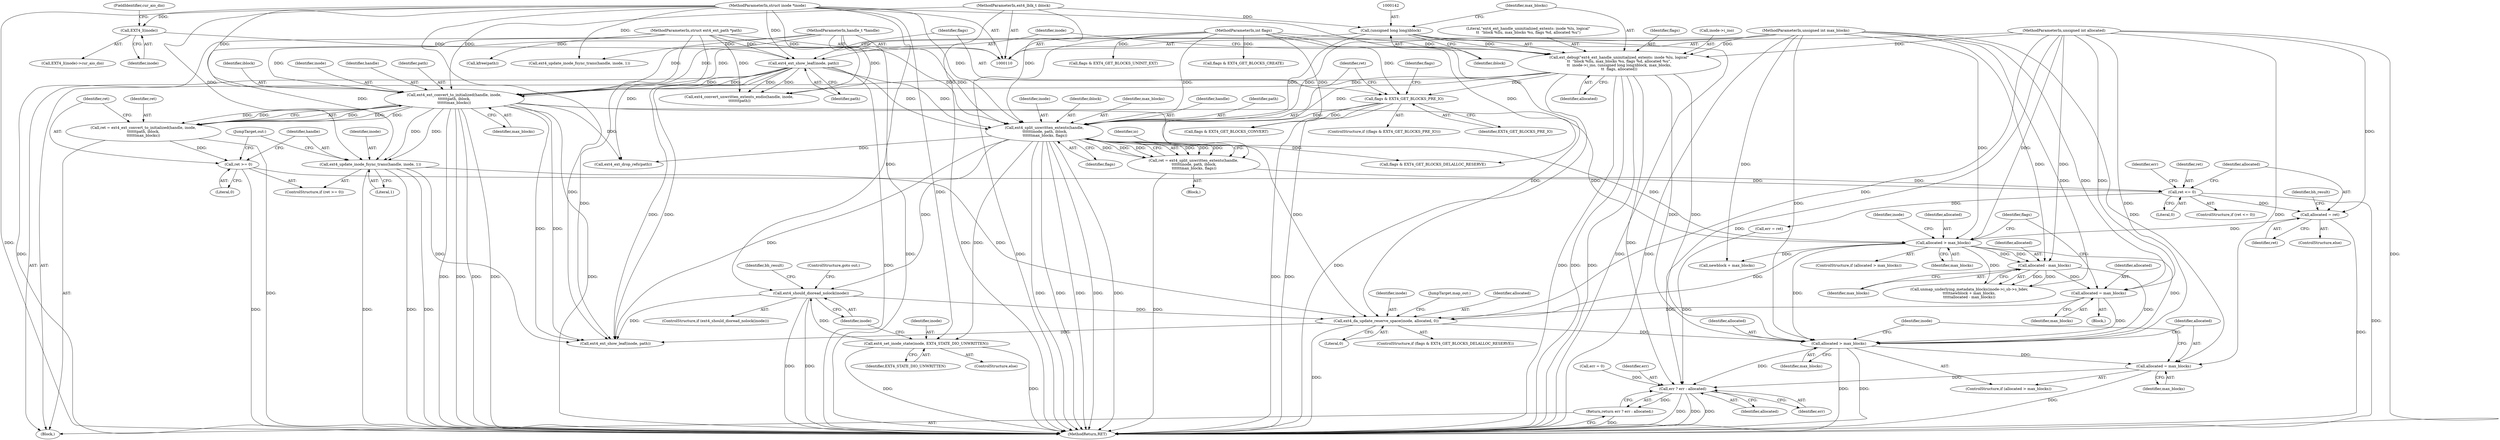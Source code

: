 digraph "0_linux_744692dc059845b2a3022119871846e74d4f6e11_0@API" {
"1000284" [label="(Call,allocated = max_blocks)"];
"1000281" [label="(Call,allocated > max_blocks)"];
"1000272" [label="(Call,ext4_da_update_reserve_space(inode, allocated, 0))"];
"1000176" [label="(Call,ext4_should_dioread_nolock(inode))"];
"1000157" [label="(Call,ext4_split_unwritten_extents(handle,\n \t\t\t\t\t\tinode, path, iblock,\n \t\t\t\t\t\tmax_blocks, flags))"];
"1000111" [label="(MethodParameterIn,handle_t *handle)"];
"1000147" [label="(Call,ext4_ext_show_leaf(inode, path))"];
"1000133" [label="(Call,EXT4_I(inode))"];
"1000112" [label="(MethodParameterIn,struct inode *inode)"];
"1000115" [label="(MethodParameterIn,struct ext4_ext_path *path)"];
"1000141" [label="(Call,(unsigned long long)iblock)"];
"1000113" [label="(MethodParameterIn,ext4_lblk_t iblock)"];
"1000136" [label="(Call,ext_debug(\"ext4_ext_handle_uninitialized_extents: inode %lu, logical\"\n\t\t  \"block %llu, max_blocks %u, flags %d, allocated %u\",\n\t\t  inode->i_ino, (unsigned long long)iblock, max_blocks,\n\t\t  flags, allocated))"];
"1000114" [label="(MethodParameterIn,unsigned int max_blocks)"];
"1000116" [label="(MethodParameterIn,int flags)"];
"1000117" [label="(MethodParameterIn,unsigned int allocated)"];
"1000151" [label="(Call,flags & EXT4_GET_BLOCKS_PRE_IO)"];
"1000172" [label="(Call,ext4_set_inode_state(inode, EXT4_STATE_DIO_UNWRITTEN))"];
"1000228" [label="(Call,ext4_update_inode_fsync_trans(handle, inode, 1))"];
"1000218" [label="(Call,ext4_ext_convert_to_initialized(handle, inode,\n\t\t\t\t\t\tpath, iblock,\n\t\t\t\t\t\tmax_blocks))"];
"1000265" [label="(Call,allocated = max_blocks)"];
"1000262" [label="(Call,allocated - max_blocks)"];
"1000249" [label="(Call,allocated > max_blocks)"];
"1000243" [label="(Call,allocated = ret)"];
"1000234" [label="(Call,ret <= 0)"];
"1000225" [label="(Call,ret >= 0)"];
"1000216" [label="(Call,ret = ext4_ext_convert_to_initialized(handle, inode,\n\t\t\t\t\t\tpath, iblock,\n\t\t\t\t\t\tmax_blocks))"];
"1000155" [label="(Call,ret = ext4_split_unwritten_extents(handle,\n \t\t\t\t\t\tinode, path, iblock,\n \t\t\t\t\t\tmax_blocks, flags))"];
"1000313" [label="(Call,err ? err : allocated)"];
"1000312" [label="(Return,return err ? err : allocated;)"];
"1000160" [label="(Identifier,path)"];
"1000173" [label="(Identifier,inode)"];
"1000222" [label="(Identifier,iblock)"];
"1000310" [label="(Call,kfree(path))"];
"1000133" [label="(Call,EXT4_I(inode))"];
"1000273" [label="(Identifier,inode)"];
"1000216" [label="(Call,ret = ext4_ext_convert_to_initialized(handle, inode,\n\t\t\t\t\t\tpath, iblock,\n\t\t\t\t\t\tmax_blocks))"];
"1000174" [label="(Identifier,EXT4_STATE_DIO_UNWRITTEN)"];
"1000242" [label="(ControlStructure,else)"];
"1000132" [label="(Call,EXT4_I(inode)->cur_aio_dio)"];
"1000269" [label="(Call,flags & EXT4_GET_BLOCKS_DELALLOC_RESERVE)"];
"1000315" [label="(Identifier,err)"];
"1000316" [label="(Identifier,allocated)"];
"1000287" [label="(Call,ext4_ext_show_leaf(inode, path))"];
"1000149" [label="(Identifier,path)"];
"1000226" [label="(Identifier,ret)"];
"1000225" [label="(Call,ret >= 0)"];
"1000220" [label="(Identifier,inode)"];
"1000223" [label="(Identifier,max_blocks)"];
"1000120" [label="(Block,)"];
"1000238" [label="(Call,err = ret)"];
"1000280" [label="(ControlStructure,if (allocated > max_blocks))"];
"1000267" [label="(Identifier,max_blocks)"];
"1000266" [label="(Identifier,allocated)"];
"1000159" [label="(Identifier,inode)"];
"1000208" [label="(Call,flags & EXT4_GET_BLOCKS_CREATE)"];
"1000231" [label="(Literal,1)"];
"1000270" [label="(Identifier,flags)"];
"1000116" [label="(MethodParameterIn,int flags)"];
"1000236" [label="(Literal,0)"];
"1000253" [label="(Call,unmap_underlying_metadata_blocks(inode->i_sb->s_bdev,\n\t\t\t\t\tnewblock + max_blocks,\n\t\t\t\t\tallocated - max_blocks))"];
"1000272" [label="(Call,ext4_da_update_reserve_space(inode, allocated, 0))"];
"1000251" [label="(Identifier,max_blocks)"];
"1000314" [label="(Identifier,err)"];
"1000126" [label="(Call,err = 0)"];
"1000152" [label="(Identifier,flags)"];
"1000154" [label="(Block,)"];
"1000268" [label="(ControlStructure,if (flags & EXT4_GET_BLOCKS_DELALLOC_RESERVE))"];
"1000264" [label="(Identifier,max_blocks)"];
"1000111" [label="(MethodParameterIn,handle_t *handle)"];
"1000262" [label="(Call,allocated - max_blocks)"];
"1000217" [label="(Identifier,ret)"];
"1000148" [label="(Identifier,inode)"];
"1000235" [label="(Identifier,ret)"];
"1000256" [label="(Identifier,inode)"];
"1000286" [label="(Identifier,max_blocks)"];
"1000283" [label="(Identifier,max_blocks)"];
"1000188" [label="(Call,ext4_convert_unwritten_extents_endio(handle, inode,\n \t\t\t\t\t\t\tpath))"];
"1000156" [label="(Identifier,ret)"];
"1000284" [label="(Call,allocated = max_blocks)"];
"1000134" [label="(Identifier,inode)"];
"1000145" [label="(Identifier,flags)"];
"1000285" [label="(Identifier,allocated)"];
"1000250" [label="(Identifier,allocated)"];
"1000161" [label="(Identifier,iblock)"];
"1000249" [label="(Call,allocated > max_blocks)"];
"1000141" [label="(Call,(unsigned long long)iblock)"];
"1000239" [label="(Identifier,err)"];
"1000313" [label="(Call,err ? err : allocated)"];
"1000281" [label="(Call,allocated > max_blocks)"];
"1000230" [label="(Identifier,inode)"];
"1000218" [label="(Call,ext4_ext_convert_to_initialized(handle, inode,\n\t\t\t\t\t\tpath, iblock,\n\t\t\t\t\t\tmax_blocks))"];
"1000221" [label="(Identifier,path)"];
"1000276" [label="(JumpTarget,map_out:)"];
"1000136" [label="(Call,ext_debug(\"ext4_ext_handle_uninitialized_extents: inode %lu, logical\"\n\t\t  \"block %llu, max_blocks %u, flags %d, allocated %u\",\n\t\t  inode->i_ino, (unsigned long long)iblock, max_blocks,\n\t\t  flags, allocated))"];
"1000151" [label="(Call,flags & EXT4_GET_BLOCKS_PRE_IO)"];
"1000229" [label="(Identifier,handle)"];
"1000177" [label="(Identifier,inode)"];
"1000244" [label="(Identifier,allocated)"];
"1000153" [label="(Identifier,EXT4_GET_BLOCKS_PRE_IO)"];
"1000233" [label="(ControlStructure,if (ret <= 0))"];
"1000219" [label="(Identifier,handle)"];
"1000274" [label="(Identifier,allocated)"];
"1000232" [label="(JumpTarget,out:)"];
"1000162" [label="(Identifier,max_blocks)"];
"1000202" [label="(Call,flags & EXT4_GET_BLOCKS_UNINIT_EXT)"];
"1000265" [label="(Call,allocated = max_blocks)"];
"1000275" [label="(Literal,0)"];
"1000150" [label="(ControlStructure,if ((flags & EXT4_GET_BLOCKS_PRE_IO)))"];
"1000143" [label="(Identifier,iblock)"];
"1000245" [label="(Identifier,ret)"];
"1000308" [label="(Call,ext4_ext_drop_refs(path))"];
"1000224" [label="(ControlStructure,if (ret >= 0))"];
"1000172" [label="(Call,ext4_set_inode_state(inode, EXT4_STATE_DIO_UNWRITTEN))"];
"1000144" [label="(Identifier,max_blocks)"];
"1000317" [label="(MethodReturn,RET)"];
"1000182" [label="(Call,flags & EXT4_GET_BLOCKS_CONVERT)"];
"1000114" [label="(MethodParameterIn,unsigned int max_blocks)"];
"1000117" [label="(MethodParameterIn,unsigned int allocated)"];
"1000183" [label="(Identifier,flags)"];
"1000247" [label="(Identifier,bh_result)"];
"1000138" [label="(Call,inode->i_ino)"];
"1000179" [label="(Identifier,bh_result)"];
"1000234" [label="(Call,ret <= 0)"];
"1000163" [label="(Identifier,flags)"];
"1000180" [label="(ControlStructure,goto out;)"];
"1000248" [label="(ControlStructure,if (allocated > max_blocks))"];
"1000263" [label="(Identifier,allocated)"];
"1000113" [label="(MethodParameterIn,ext4_lblk_t iblock)"];
"1000137" [label="(Literal,\"ext4_ext_handle_uninitialized_extents: inode %lu, logical\"\n\t\t  \"block %llu, max_blocks %u, flags %d, allocated %u\")"];
"1000158" [label="(Identifier,handle)"];
"1000312" [label="(Return,return err ? err : allocated;)"];
"1000282" [label="(Identifier,allocated)"];
"1000196" [label="(Call,ext4_update_inode_fsync_trans(handle, inode, 1))"];
"1000157" [label="(Call,ext4_split_unwritten_extents(handle,\n \t\t\t\t\t\tinode, path, iblock,\n \t\t\t\t\t\tmax_blocks, flags))"];
"1000228" [label="(Call,ext4_update_inode_fsync_trans(handle, inode, 1))"];
"1000176" [label="(Call,ext4_should_dioread_nolock(inode))"];
"1000252" [label="(Block,)"];
"1000227" [label="(Literal,0)"];
"1000146" [label="(Identifier,allocated)"];
"1000171" [label="(ControlStructure,else)"];
"1000115" [label="(MethodParameterIn,struct ext4_ext_path *path)"];
"1000259" [label="(Call,newblock + max_blocks)"];
"1000147" [label="(Call,ext4_ext_show_leaf(inode, path))"];
"1000288" [label="(Identifier,inode)"];
"1000155" [label="(Call,ret = ext4_split_unwritten_extents(handle,\n \t\t\t\t\t\tinode, path, iblock,\n \t\t\t\t\t\tmax_blocks, flags))"];
"1000112" [label="(MethodParameterIn,struct inode *inode)"];
"1000135" [label="(FieldIdentifier,cur_aio_dio)"];
"1000165" [label="(Identifier,io)"];
"1000243" [label="(Call,allocated = ret)"];
"1000175" [label="(ControlStructure,if (ext4_should_dioread_nolock(inode)))"];
"1000284" -> "1000280"  [label="AST: "];
"1000284" -> "1000286"  [label="CFG: "];
"1000285" -> "1000284"  [label="AST: "];
"1000286" -> "1000284"  [label="AST: "];
"1000288" -> "1000284"  [label="CFG: "];
"1000284" -> "1000317"  [label="DDG: "];
"1000281" -> "1000284"  [label="DDG: "];
"1000114" -> "1000284"  [label="DDG: "];
"1000117" -> "1000284"  [label="DDG: "];
"1000284" -> "1000313"  [label="DDG: "];
"1000281" -> "1000280"  [label="AST: "];
"1000281" -> "1000283"  [label="CFG: "];
"1000282" -> "1000281"  [label="AST: "];
"1000283" -> "1000281"  [label="AST: "];
"1000285" -> "1000281"  [label="CFG: "];
"1000288" -> "1000281"  [label="CFG: "];
"1000281" -> "1000317"  [label="DDG: "];
"1000281" -> "1000317"  [label="DDG: "];
"1000272" -> "1000281"  [label="DDG: "];
"1000265" -> "1000281"  [label="DDG: "];
"1000249" -> "1000281"  [label="DDG: "];
"1000249" -> "1000281"  [label="DDG: "];
"1000136" -> "1000281"  [label="DDG: "];
"1000136" -> "1000281"  [label="DDG: "];
"1000117" -> "1000281"  [label="DDG: "];
"1000114" -> "1000281"  [label="DDG: "];
"1000262" -> "1000281"  [label="DDG: "];
"1000281" -> "1000313"  [label="DDG: "];
"1000272" -> "1000268"  [label="AST: "];
"1000272" -> "1000275"  [label="CFG: "];
"1000273" -> "1000272"  [label="AST: "];
"1000274" -> "1000272"  [label="AST: "];
"1000275" -> "1000272"  [label="AST: "];
"1000276" -> "1000272"  [label="CFG: "];
"1000272" -> "1000317"  [label="DDG: "];
"1000176" -> "1000272"  [label="DDG: "];
"1000228" -> "1000272"  [label="DDG: "];
"1000218" -> "1000272"  [label="DDG: "];
"1000112" -> "1000272"  [label="DDG: "];
"1000265" -> "1000272"  [label="DDG: "];
"1000249" -> "1000272"  [label="DDG: "];
"1000117" -> "1000272"  [label="DDG: "];
"1000272" -> "1000287"  [label="DDG: "];
"1000176" -> "1000175"  [label="AST: "];
"1000176" -> "1000177"  [label="CFG: "];
"1000177" -> "1000176"  [label="AST: "];
"1000179" -> "1000176"  [label="CFG: "];
"1000180" -> "1000176"  [label="CFG: "];
"1000176" -> "1000317"  [label="DDG: "];
"1000176" -> "1000317"  [label="DDG: "];
"1000157" -> "1000176"  [label="DDG: "];
"1000172" -> "1000176"  [label="DDG: "];
"1000112" -> "1000176"  [label="DDG: "];
"1000176" -> "1000287"  [label="DDG: "];
"1000157" -> "1000155"  [label="AST: "];
"1000157" -> "1000163"  [label="CFG: "];
"1000158" -> "1000157"  [label="AST: "];
"1000159" -> "1000157"  [label="AST: "];
"1000160" -> "1000157"  [label="AST: "];
"1000161" -> "1000157"  [label="AST: "];
"1000162" -> "1000157"  [label="AST: "];
"1000163" -> "1000157"  [label="AST: "];
"1000155" -> "1000157"  [label="CFG: "];
"1000157" -> "1000317"  [label="DDG: "];
"1000157" -> "1000317"  [label="DDG: "];
"1000157" -> "1000317"  [label="DDG: "];
"1000157" -> "1000317"  [label="DDG: "];
"1000157" -> "1000317"  [label="DDG: "];
"1000157" -> "1000155"  [label="DDG: "];
"1000157" -> "1000155"  [label="DDG: "];
"1000157" -> "1000155"  [label="DDG: "];
"1000157" -> "1000155"  [label="DDG: "];
"1000157" -> "1000155"  [label="DDG: "];
"1000157" -> "1000155"  [label="DDG: "];
"1000111" -> "1000157"  [label="DDG: "];
"1000147" -> "1000157"  [label="DDG: "];
"1000147" -> "1000157"  [label="DDG: "];
"1000112" -> "1000157"  [label="DDG: "];
"1000115" -> "1000157"  [label="DDG: "];
"1000141" -> "1000157"  [label="DDG: "];
"1000113" -> "1000157"  [label="DDG: "];
"1000136" -> "1000157"  [label="DDG: "];
"1000114" -> "1000157"  [label="DDG: "];
"1000151" -> "1000157"  [label="DDG: "];
"1000116" -> "1000157"  [label="DDG: "];
"1000157" -> "1000172"  [label="DDG: "];
"1000157" -> "1000249"  [label="DDG: "];
"1000157" -> "1000269"  [label="DDG: "];
"1000157" -> "1000287"  [label="DDG: "];
"1000157" -> "1000308"  [label="DDG: "];
"1000111" -> "1000110"  [label="AST: "];
"1000111" -> "1000317"  [label="DDG: "];
"1000111" -> "1000188"  [label="DDG: "];
"1000111" -> "1000196"  [label="DDG: "];
"1000111" -> "1000218"  [label="DDG: "];
"1000111" -> "1000228"  [label="DDG: "];
"1000147" -> "1000120"  [label="AST: "];
"1000147" -> "1000149"  [label="CFG: "];
"1000148" -> "1000147"  [label="AST: "];
"1000149" -> "1000147"  [label="AST: "];
"1000152" -> "1000147"  [label="CFG: "];
"1000147" -> "1000317"  [label="DDG: "];
"1000133" -> "1000147"  [label="DDG: "];
"1000112" -> "1000147"  [label="DDG: "];
"1000115" -> "1000147"  [label="DDG: "];
"1000147" -> "1000188"  [label="DDG: "];
"1000147" -> "1000188"  [label="DDG: "];
"1000147" -> "1000218"  [label="DDG: "];
"1000147" -> "1000218"  [label="DDG: "];
"1000147" -> "1000287"  [label="DDG: "];
"1000147" -> "1000287"  [label="DDG: "];
"1000133" -> "1000132"  [label="AST: "];
"1000133" -> "1000134"  [label="CFG: "];
"1000134" -> "1000133"  [label="AST: "];
"1000135" -> "1000133"  [label="CFG: "];
"1000112" -> "1000133"  [label="DDG: "];
"1000112" -> "1000110"  [label="AST: "];
"1000112" -> "1000317"  [label="DDG: "];
"1000112" -> "1000172"  [label="DDG: "];
"1000112" -> "1000188"  [label="DDG: "];
"1000112" -> "1000196"  [label="DDG: "];
"1000112" -> "1000218"  [label="DDG: "];
"1000112" -> "1000228"  [label="DDG: "];
"1000112" -> "1000287"  [label="DDG: "];
"1000115" -> "1000110"  [label="AST: "];
"1000115" -> "1000317"  [label="DDG: "];
"1000115" -> "1000188"  [label="DDG: "];
"1000115" -> "1000218"  [label="DDG: "];
"1000115" -> "1000287"  [label="DDG: "];
"1000115" -> "1000308"  [label="DDG: "];
"1000115" -> "1000310"  [label="DDG: "];
"1000141" -> "1000136"  [label="AST: "];
"1000141" -> "1000143"  [label="CFG: "];
"1000142" -> "1000141"  [label="AST: "];
"1000143" -> "1000141"  [label="AST: "];
"1000144" -> "1000141"  [label="CFG: "];
"1000141" -> "1000317"  [label="DDG: "];
"1000141" -> "1000136"  [label="DDG: "];
"1000113" -> "1000141"  [label="DDG: "];
"1000141" -> "1000218"  [label="DDG: "];
"1000113" -> "1000110"  [label="AST: "];
"1000113" -> "1000317"  [label="DDG: "];
"1000113" -> "1000218"  [label="DDG: "];
"1000136" -> "1000120"  [label="AST: "];
"1000136" -> "1000146"  [label="CFG: "];
"1000137" -> "1000136"  [label="AST: "];
"1000138" -> "1000136"  [label="AST: "];
"1000144" -> "1000136"  [label="AST: "];
"1000145" -> "1000136"  [label="AST: "];
"1000146" -> "1000136"  [label="AST: "];
"1000148" -> "1000136"  [label="CFG: "];
"1000136" -> "1000317"  [label="DDG: "];
"1000136" -> "1000317"  [label="DDG: "];
"1000136" -> "1000317"  [label="DDG: "];
"1000136" -> "1000317"  [label="DDG: "];
"1000114" -> "1000136"  [label="DDG: "];
"1000116" -> "1000136"  [label="DDG: "];
"1000117" -> "1000136"  [label="DDG: "];
"1000136" -> "1000151"  [label="DDG: "];
"1000136" -> "1000218"  [label="DDG: "];
"1000136" -> "1000313"  [label="DDG: "];
"1000114" -> "1000110"  [label="AST: "];
"1000114" -> "1000317"  [label="DDG: "];
"1000114" -> "1000218"  [label="DDG: "];
"1000114" -> "1000249"  [label="DDG: "];
"1000114" -> "1000253"  [label="DDG: "];
"1000114" -> "1000259"  [label="DDG: "];
"1000114" -> "1000262"  [label="DDG: "];
"1000114" -> "1000265"  [label="DDG: "];
"1000116" -> "1000110"  [label="AST: "];
"1000116" -> "1000317"  [label="DDG: "];
"1000116" -> "1000151"  [label="DDG: "];
"1000116" -> "1000182"  [label="DDG: "];
"1000116" -> "1000202"  [label="DDG: "];
"1000116" -> "1000208"  [label="DDG: "];
"1000116" -> "1000269"  [label="DDG: "];
"1000117" -> "1000110"  [label="AST: "];
"1000117" -> "1000317"  [label="DDG: "];
"1000117" -> "1000243"  [label="DDG: "];
"1000117" -> "1000249"  [label="DDG: "];
"1000117" -> "1000262"  [label="DDG: "];
"1000117" -> "1000265"  [label="DDG: "];
"1000117" -> "1000313"  [label="DDG: "];
"1000151" -> "1000150"  [label="AST: "];
"1000151" -> "1000153"  [label="CFG: "];
"1000152" -> "1000151"  [label="AST: "];
"1000153" -> "1000151"  [label="AST: "];
"1000156" -> "1000151"  [label="CFG: "];
"1000183" -> "1000151"  [label="CFG: "];
"1000151" -> "1000317"  [label="DDG: "];
"1000151" -> "1000317"  [label="DDG: "];
"1000151" -> "1000182"  [label="DDG: "];
"1000172" -> "1000171"  [label="AST: "];
"1000172" -> "1000174"  [label="CFG: "];
"1000173" -> "1000172"  [label="AST: "];
"1000174" -> "1000172"  [label="AST: "];
"1000177" -> "1000172"  [label="CFG: "];
"1000172" -> "1000317"  [label="DDG: "];
"1000172" -> "1000317"  [label="DDG: "];
"1000228" -> "1000224"  [label="AST: "];
"1000228" -> "1000231"  [label="CFG: "];
"1000229" -> "1000228"  [label="AST: "];
"1000230" -> "1000228"  [label="AST: "];
"1000231" -> "1000228"  [label="AST: "];
"1000232" -> "1000228"  [label="CFG: "];
"1000228" -> "1000317"  [label="DDG: "];
"1000228" -> "1000317"  [label="DDG: "];
"1000228" -> "1000317"  [label="DDG: "];
"1000218" -> "1000228"  [label="DDG: "];
"1000218" -> "1000228"  [label="DDG: "];
"1000228" -> "1000287"  [label="DDG: "];
"1000218" -> "1000216"  [label="AST: "];
"1000218" -> "1000223"  [label="CFG: "];
"1000219" -> "1000218"  [label="AST: "];
"1000220" -> "1000218"  [label="AST: "];
"1000221" -> "1000218"  [label="AST: "];
"1000222" -> "1000218"  [label="AST: "];
"1000223" -> "1000218"  [label="AST: "];
"1000216" -> "1000218"  [label="CFG: "];
"1000218" -> "1000317"  [label="DDG: "];
"1000218" -> "1000317"  [label="DDG: "];
"1000218" -> "1000317"  [label="DDG: "];
"1000218" -> "1000317"  [label="DDG: "];
"1000218" -> "1000317"  [label="DDG: "];
"1000218" -> "1000216"  [label="DDG: "];
"1000218" -> "1000216"  [label="DDG: "];
"1000218" -> "1000216"  [label="DDG: "];
"1000218" -> "1000216"  [label="DDG: "];
"1000218" -> "1000216"  [label="DDG: "];
"1000218" -> "1000249"  [label="DDG: "];
"1000218" -> "1000287"  [label="DDG: "];
"1000218" -> "1000287"  [label="DDG: "];
"1000218" -> "1000308"  [label="DDG: "];
"1000265" -> "1000252"  [label="AST: "];
"1000265" -> "1000267"  [label="CFG: "];
"1000266" -> "1000265"  [label="AST: "];
"1000267" -> "1000265"  [label="AST: "];
"1000270" -> "1000265"  [label="CFG: "];
"1000262" -> "1000265"  [label="DDG: "];
"1000262" -> "1000253"  [label="AST: "];
"1000262" -> "1000264"  [label="CFG: "];
"1000263" -> "1000262"  [label="AST: "];
"1000264" -> "1000262"  [label="AST: "];
"1000253" -> "1000262"  [label="CFG: "];
"1000262" -> "1000253"  [label="DDG: "];
"1000262" -> "1000253"  [label="DDG: "];
"1000249" -> "1000262"  [label="DDG: "];
"1000249" -> "1000262"  [label="DDG: "];
"1000249" -> "1000248"  [label="AST: "];
"1000249" -> "1000251"  [label="CFG: "];
"1000250" -> "1000249"  [label="AST: "];
"1000251" -> "1000249"  [label="AST: "];
"1000256" -> "1000249"  [label="CFG: "];
"1000270" -> "1000249"  [label="CFG: "];
"1000243" -> "1000249"  [label="DDG: "];
"1000249" -> "1000253"  [label="DDG: "];
"1000249" -> "1000259"  [label="DDG: "];
"1000243" -> "1000242"  [label="AST: "];
"1000243" -> "1000245"  [label="CFG: "];
"1000244" -> "1000243"  [label="AST: "];
"1000245" -> "1000243"  [label="AST: "];
"1000247" -> "1000243"  [label="CFG: "];
"1000243" -> "1000317"  [label="DDG: "];
"1000234" -> "1000243"  [label="DDG: "];
"1000234" -> "1000233"  [label="AST: "];
"1000234" -> "1000236"  [label="CFG: "];
"1000235" -> "1000234"  [label="AST: "];
"1000236" -> "1000234"  [label="AST: "];
"1000239" -> "1000234"  [label="CFG: "];
"1000244" -> "1000234"  [label="CFG: "];
"1000234" -> "1000317"  [label="DDG: "];
"1000225" -> "1000234"  [label="DDG: "];
"1000155" -> "1000234"  [label="DDG: "];
"1000234" -> "1000238"  [label="DDG: "];
"1000225" -> "1000224"  [label="AST: "];
"1000225" -> "1000227"  [label="CFG: "];
"1000226" -> "1000225"  [label="AST: "];
"1000227" -> "1000225"  [label="AST: "];
"1000229" -> "1000225"  [label="CFG: "];
"1000232" -> "1000225"  [label="CFG: "];
"1000225" -> "1000317"  [label="DDG: "];
"1000216" -> "1000225"  [label="DDG: "];
"1000216" -> "1000120"  [label="AST: "];
"1000217" -> "1000216"  [label="AST: "];
"1000226" -> "1000216"  [label="CFG: "];
"1000216" -> "1000317"  [label="DDG: "];
"1000155" -> "1000154"  [label="AST: "];
"1000156" -> "1000155"  [label="AST: "];
"1000165" -> "1000155"  [label="CFG: "];
"1000155" -> "1000317"  [label="DDG: "];
"1000313" -> "1000312"  [label="AST: "];
"1000313" -> "1000315"  [label="CFG: "];
"1000313" -> "1000316"  [label="CFG: "];
"1000314" -> "1000313"  [label="AST: "];
"1000315" -> "1000313"  [label="AST: "];
"1000316" -> "1000313"  [label="AST: "];
"1000312" -> "1000313"  [label="CFG: "];
"1000313" -> "1000317"  [label="DDG: "];
"1000313" -> "1000317"  [label="DDG: "];
"1000313" -> "1000317"  [label="DDG: "];
"1000313" -> "1000312"  [label="DDG: "];
"1000238" -> "1000313"  [label="DDG: "];
"1000126" -> "1000313"  [label="DDG: "];
"1000312" -> "1000120"  [label="AST: "];
"1000317" -> "1000312"  [label="CFG: "];
"1000312" -> "1000317"  [label="DDG: "];
}
